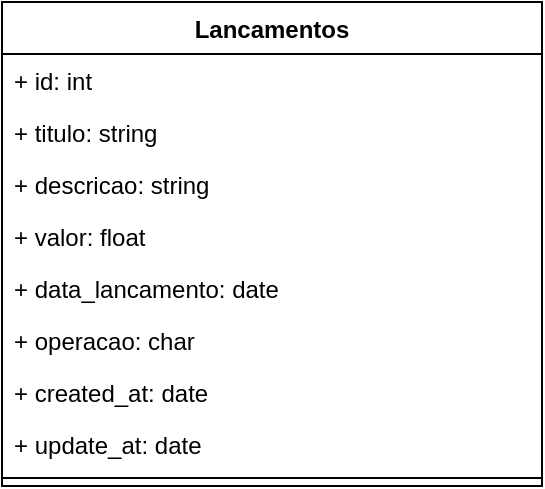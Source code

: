 <mxfile version="16.1.2" type="device"><diagram id="R2lEEEUBdFMjLlhIrx00" name="Page-1"><mxGraphModel dx="462" dy="905" grid="1" gridSize="10" guides="1" tooltips="1" connect="1" arrows="1" fold="1" page="1" pageScale="1" pageWidth="850" pageHeight="1100" math="0" shadow="0" extFonts="Permanent Marker^https://fonts.googleapis.com/css?family=Permanent+Marker"><root><mxCell id="0"/><mxCell id="1" parent="0"/><mxCell id="RCAruh-4Tp6YePE2vH-o-1" value="Lancamentos" style="swimlane;fontStyle=1;align=center;verticalAlign=top;childLayout=stackLayout;horizontal=1;startSize=26;horizontalStack=0;resizeParent=1;resizeParentMax=0;resizeLast=0;collapsible=1;marginBottom=0;" parent="1" vertex="1"><mxGeometry x="230" y="210" width="270" height="242" as="geometry"/></mxCell><mxCell id="RCAruh-4Tp6YePE2vH-o-2" value="+ id: int" style="text;strokeColor=none;fillColor=none;align=left;verticalAlign=top;spacingLeft=4;spacingRight=4;overflow=hidden;rotatable=0;points=[[0,0.5],[1,0.5]];portConstraint=eastwest;" parent="RCAruh-4Tp6YePE2vH-o-1" vertex="1"><mxGeometry y="26" width="270" height="26" as="geometry"/></mxCell><mxCell id="RCAruh-4Tp6YePE2vH-o-5" value="+ titulo: string" style="text;strokeColor=none;fillColor=none;align=left;verticalAlign=top;spacingLeft=4;spacingRight=4;overflow=hidden;rotatable=0;points=[[0,0.5],[1,0.5]];portConstraint=eastwest;" parent="RCAruh-4Tp6YePE2vH-o-1" vertex="1"><mxGeometry y="52" width="270" height="26" as="geometry"/></mxCell><mxCell id="RCAruh-4Tp6YePE2vH-o-14" value="+ descricao: string" style="text;strokeColor=none;fillColor=none;align=left;verticalAlign=top;spacingLeft=4;spacingRight=4;overflow=hidden;rotatable=0;points=[[0,0.5],[1,0.5]];portConstraint=eastwest;" parent="RCAruh-4Tp6YePE2vH-o-1" vertex="1"><mxGeometry y="78" width="270" height="26" as="geometry"/></mxCell><mxCell id="RCAruh-4Tp6YePE2vH-o-6" value="+ valor: float&#10;" style="text;strokeColor=none;fillColor=none;align=left;verticalAlign=top;spacingLeft=4;spacingRight=4;overflow=hidden;rotatable=0;points=[[0,0.5],[1,0.5]];portConstraint=eastwest;" parent="RCAruh-4Tp6YePE2vH-o-1" vertex="1"><mxGeometry y="104" width="270" height="26" as="geometry"/></mxCell><mxCell id="zDWfPe3P98ldML7vQhe1-1" value="+ data_lancamento: date" style="text;strokeColor=none;fillColor=none;align=left;verticalAlign=top;spacingLeft=4;spacingRight=4;overflow=hidden;rotatable=0;points=[[0,0.5],[1,0.5]];portConstraint=eastwest;" vertex="1" parent="RCAruh-4Tp6YePE2vH-o-1"><mxGeometry y="130" width="270" height="26" as="geometry"/></mxCell><mxCell id="RCAruh-4Tp6YePE2vH-o-10" value="+ operacao: char" style="text;strokeColor=none;fillColor=none;align=left;verticalAlign=top;spacingLeft=4;spacingRight=4;overflow=hidden;rotatable=0;points=[[0,0.5],[1,0.5]];portConstraint=eastwest;" parent="RCAruh-4Tp6YePE2vH-o-1" vertex="1"><mxGeometry y="156" width="270" height="26" as="geometry"/></mxCell><mxCell id="zDWfPe3P98ldML7vQhe1-2" value="+ created_at: date" style="text;strokeColor=none;fillColor=none;align=left;verticalAlign=top;spacingLeft=4;spacingRight=4;overflow=hidden;rotatable=0;points=[[0,0.5],[1,0.5]];portConstraint=eastwest;" vertex="1" parent="RCAruh-4Tp6YePE2vH-o-1"><mxGeometry y="182" width="270" height="26" as="geometry"/></mxCell><mxCell id="zDWfPe3P98ldML7vQhe1-3" value="+ update_at: date&#10;" style="text;strokeColor=none;fillColor=none;align=left;verticalAlign=top;spacingLeft=4;spacingRight=4;overflow=hidden;rotatable=0;points=[[0,0.5],[1,0.5]];portConstraint=eastwest;" vertex="1" parent="RCAruh-4Tp6YePE2vH-o-1"><mxGeometry y="208" width="270" height="26" as="geometry"/></mxCell><mxCell id="RCAruh-4Tp6YePE2vH-o-3" value="" style="line;strokeWidth=1;fillColor=none;align=left;verticalAlign=middle;spacingTop=-1;spacingLeft=3;spacingRight=3;rotatable=0;labelPosition=right;points=[];portConstraint=eastwest;" parent="RCAruh-4Tp6YePE2vH-o-1" vertex="1"><mxGeometry y="234" width="270" height="8" as="geometry"/></mxCell></root></mxGraphModel></diagram></mxfile>